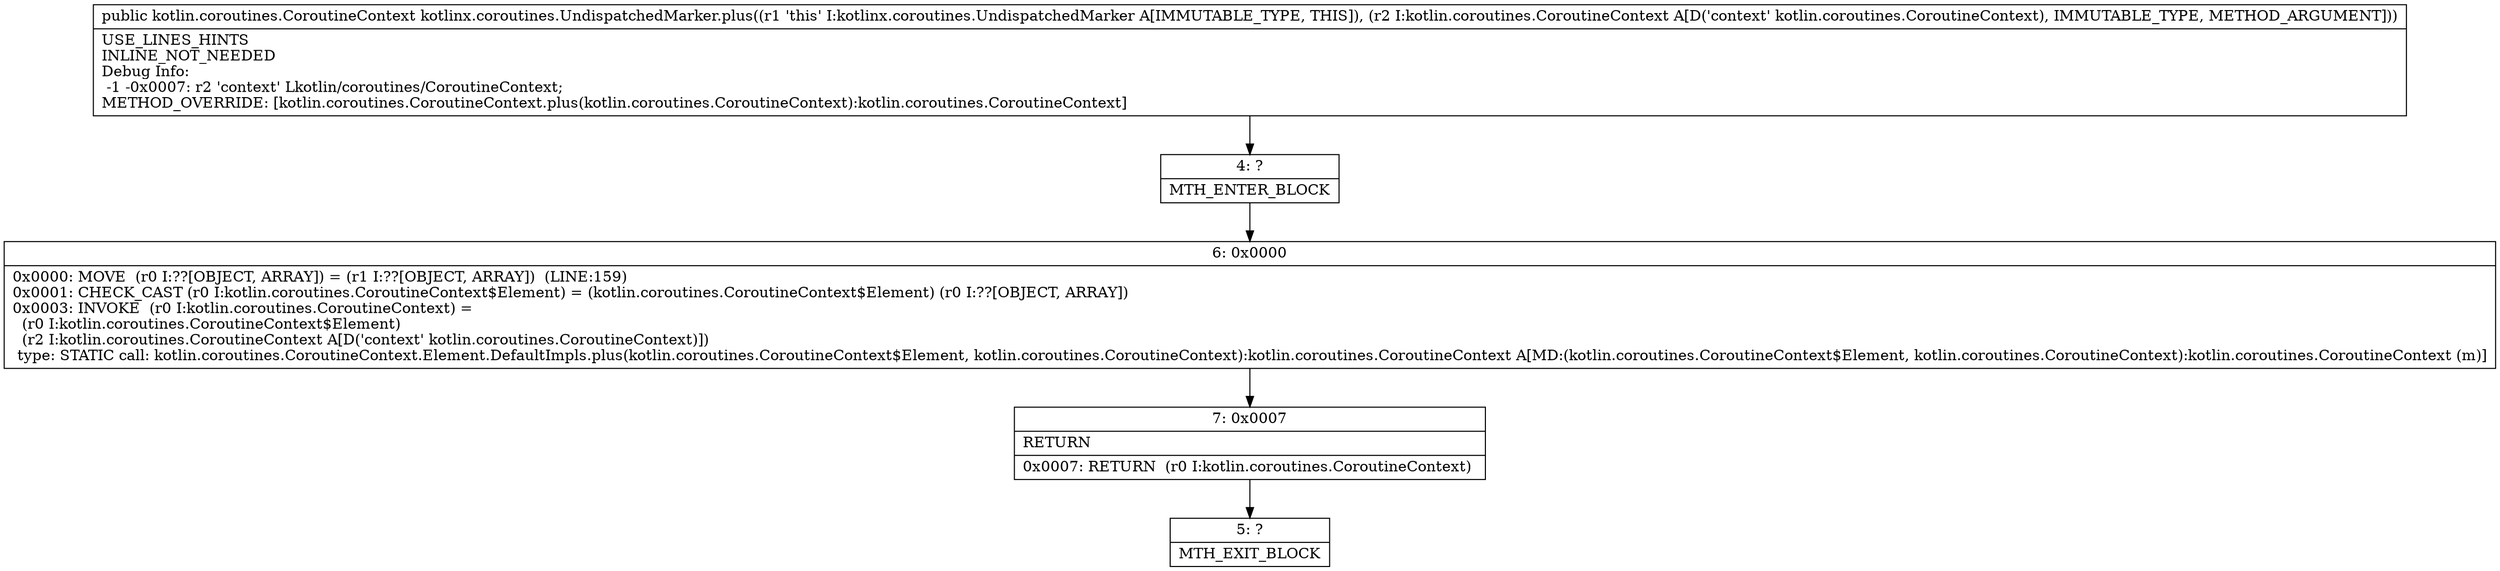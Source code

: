 digraph "CFG forkotlinx.coroutines.UndispatchedMarker.plus(Lkotlin\/coroutines\/CoroutineContext;)Lkotlin\/coroutines\/CoroutineContext;" {
Node_4 [shape=record,label="{4\:\ ?|MTH_ENTER_BLOCK\l}"];
Node_6 [shape=record,label="{6\:\ 0x0000|0x0000: MOVE  (r0 I:??[OBJECT, ARRAY]) = (r1 I:??[OBJECT, ARRAY])  (LINE:159)\l0x0001: CHECK_CAST (r0 I:kotlin.coroutines.CoroutineContext$Element) = (kotlin.coroutines.CoroutineContext$Element) (r0 I:??[OBJECT, ARRAY]) \l0x0003: INVOKE  (r0 I:kotlin.coroutines.CoroutineContext) = \l  (r0 I:kotlin.coroutines.CoroutineContext$Element)\l  (r2 I:kotlin.coroutines.CoroutineContext A[D('context' kotlin.coroutines.CoroutineContext)])\l type: STATIC call: kotlin.coroutines.CoroutineContext.Element.DefaultImpls.plus(kotlin.coroutines.CoroutineContext$Element, kotlin.coroutines.CoroutineContext):kotlin.coroutines.CoroutineContext A[MD:(kotlin.coroutines.CoroutineContext$Element, kotlin.coroutines.CoroutineContext):kotlin.coroutines.CoroutineContext (m)]\l}"];
Node_7 [shape=record,label="{7\:\ 0x0007|RETURN\l|0x0007: RETURN  (r0 I:kotlin.coroutines.CoroutineContext) \l}"];
Node_5 [shape=record,label="{5\:\ ?|MTH_EXIT_BLOCK\l}"];
MethodNode[shape=record,label="{public kotlin.coroutines.CoroutineContext kotlinx.coroutines.UndispatchedMarker.plus((r1 'this' I:kotlinx.coroutines.UndispatchedMarker A[IMMUTABLE_TYPE, THIS]), (r2 I:kotlin.coroutines.CoroutineContext A[D('context' kotlin.coroutines.CoroutineContext), IMMUTABLE_TYPE, METHOD_ARGUMENT]))  | USE_LINES_HINTS\lINLINE_NOT_NEEDED\lDebug Info:\l  \-1 \-0x0007: r2 'context' Lkotlin\/coroutines\/CoroutineContext;\lMETHOD_OVERRIDE: [kotlin.coroutines.CoroutineContext.plus(kotlin.coroutines.CoroutineContext):kotlin.coroutines.CoroutineContext]\l}"];
MethodNode -> Node_4;Node_4 -> Node_6;
Node_6 -> Node_7;
Node_7 -> Node_5;
}


